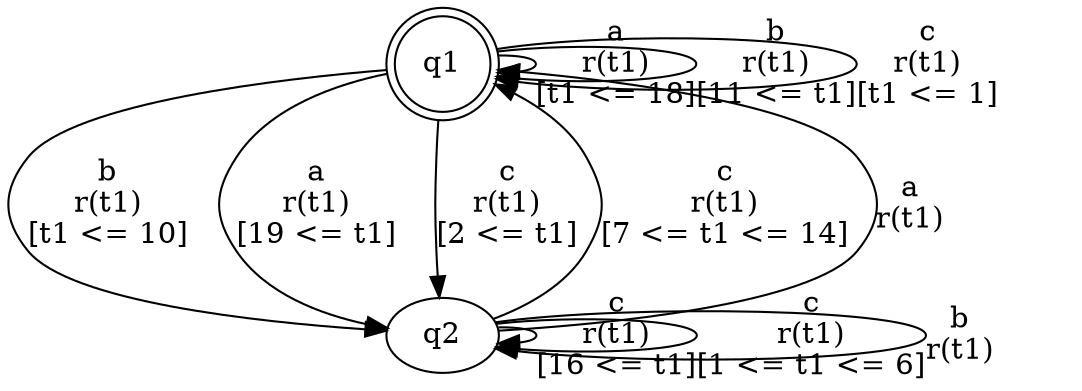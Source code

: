 digraph L {
	qq1[label=q1 shape=doublecircle]
	qq2[label=q2]
	qq1 -> qq2[label="b\nr(t1)\n[t1 <= 10]"]
	qq2 -> qq2[label="c\nr(t1)\n[16 <= t1]"]
	qq2 -> qq1[label="c\nr(t1)\n[7 <= t1 <= 14]"]
	qq2 -> qq1[label="a\nr(t1)\n"]
	qq2 -> qq2[label="c\nr(t1)\n[1 <= t1 <= 6]"]
	qq2 -> qq2[label="b\nr(t1)\n"]
	qq1 -> qq1[label="a\nr(t1)\n[t1 <= 18]"]
	qq1 -> qq1[label="b\nr(t1)\n[11 <= t1]"]
	qq1 -> qq1[label="c\nr(t1)\n[t1 <= 1]"]
	qq1 -> qq2[label="a\nr(t1)\n[19 <= t1]"]
	qq1 -> qq2[label="c\nr(t1)\n[2 <= t1]"]
}
